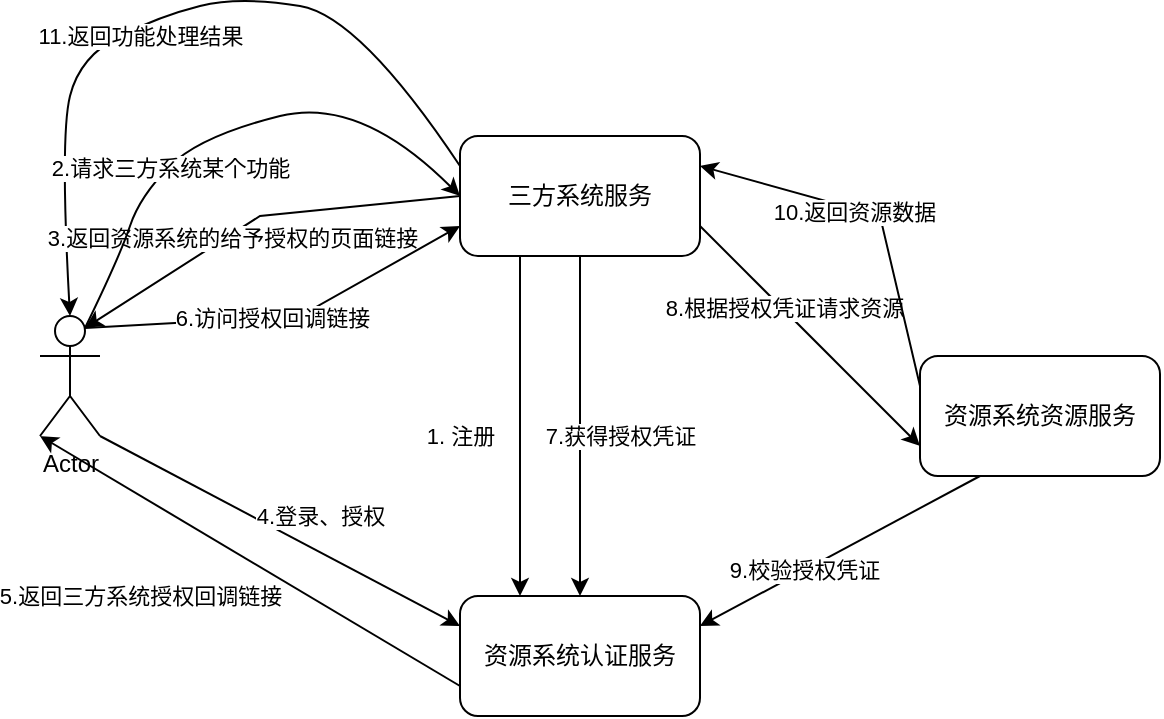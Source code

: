 <mxfile version="20.7.4" type="device"><diagram id="E9qPhy_ttgN2xW3gM7pb" name="第 1 页"><mxGraphModel dx="954" dy="598" grid="1" gridSize="10" guides="1" tooltips="1" connect="1" arrows="1" fold="1" page="1" pageScale="1" pageWidth="827" pageHeight="1169" math="0" shadow="0"><root><mxCell id="0"/><mxCell id="1" parent="0"/><mxCell id="a45YaYyAEXMkSWMGwijD-1" value="Actor" style="shape=umlActor;verticalLabelPosition=bottom;verticalAlign=top;html=1;outlineConnect=0;" vertex="1" parent="1"><mxGeometry x="160" y="320" width="30" height="60" as="geometry"/></mxCell><mxCell id="a45YaYyAEXMkSWMGwijD-18" style="edgeStyle=orthogonalEdgeStyle;rounded=0;orthogonalLoop=1;jettySize=auto;html=1;" edge="1" parent="1" source="a45YaYyAEXMkSWMGwijD-2" target="a45YaYyAEXMkSWMGwijD-3"><mxGeometry relative="1" as="geometry"/></mxCell><mxCell id="a45YaYyAEXMkSWMGwijD-19" value="7.获得授权凭证" style="edgeLabel;html=1;align=center;verticalAlign=middle;resizable=0;points=[];" vertex="1" connectable="0" parent="a45YaYyAEXMkSWMGwijD-18"><mxGeometry x="0.247" y="2" relative="1" as="geometry"><mxPoint x="18" y="-16" as="offset"/></mxGeometry></mxCell><mxCell id="a45YaYyAEXMkSWMGwijD-2" value="三方系统服务" style="rounded=1;whiteSpace=wrap;html=1;" vertex="1" parent="1"><mxGeometry x="370" y="230" width="120" height="60" as="geometry"/></mxCell><mxCell id="a45YaYyAEXMkSWMGwijD-3" value="资源系统认证服务" style="rounded=1;whiteSpace=wrap;html=1;" vertex="1" parent="1"><mxGeometry x="370" y="460" width="120" height="60" as="geometry"/></mxCell><mxCell id="a45YaYyAEXMkSWMGwijD-4" value="资源系统资源服务" style="rounded=1;whiteSpace=wrap;html=1;" vertex="1" parent="1"><mxGeometry x="600" y="340" width="120" height="60" as="geometry"/></mxCell><mxCell id="a45YaYyAEXMkSWMGwijD-5" value="" style="curved=1;endArrow=none;html=1;rounded=0;entryX=0;entryY=0.25;entryDx=0;entryDy=0;exitX=0.5;exitY=0;exitDx=0;exitDy=0;exitPerimeter=0;endFill=0;startArrow=classic;startFill=1;" edge="1" parent="1" source="a45YaYyAEXMkSWMGwijD-1" target="a45YaYyAEXMkSWMGwijD-2"><mxGeometry width="50" height="50" relative="1" as="geometry"><mxPoint x="230" y="240" as="sourcePoint"/><mxPoint x="280" y="190" as="targetPoint"/><Array as="points"><mxPoint x="170" y="230"/><mxPoint x="180" y="190"/><mxPoint x="220" y="170"/><mxPoint x="260" y="160"/><mxPoint x="320" y="170"/></Array></mxGeometry></mxCell><mxCell id="a45YaYyAEXMkSWMGwijD-28" value="11.返回功能处理结果" style="edgeLabel;html=1;align=center;verticalAlign=middle;resizable=0;points=[];" vertex="1" connectable="0" parent="a45YaYyAEXMkSWMGwijD-5"><mxGeometry x="0.019" y="-2" relative="1" as="geometry"><mxPoint x="-22" y="11" as="offset"/></mxGeometry></mxCell><mxCell id="a45YaYyAEXMkSWMGwijD-6" value="" style="endArrow=classic;html=1;rounded=0;exitX=0.25;exitY=1;exitDx=0;exitDy=0;entryX=0.25;entryY=0;entryDx=0;entryDy=0;" edge="1" parent="1" source="a45YaYyAEXMkSWMGwijD-2" target="a45YaYyAEXMkSWMGwijD-3"><mxGeometry width="50" height="50" relative="1" as="geometry"><mxPoint x="310" y="400" as="sourcePoint"/><mxPoint x="360" y="350" as="targetPoint"/></mxGeometry></mxCell><mxCell id="a45YaYyAEXMkSWMGwijD-7" value="1. 注册" style="edgeLabel;html=1;align=center;verticalAlign=middle;resizable=0;points=[];" vertex="1" connectable="0" parent="a45YaYyAEXMkSWMGwijD-6"><mxGeometry x="0.224" y="-2" relative="1" as="geometry"><mxPoint x="-28" y="-14" as="offset"/></mxGeometry></mxCell><mxCell id="a45YaYyAEXMkSWMGwijD-8" value="" style="endArrow=classic;html=1;rounded=0;exitX=0;exitY=0.5;exitDx=0;exitDy=0;entryX=0.75;entryY=0.1;entryDx=0;entryDy=0;entryPerimeter=0;" edge="1" parent="1" source="a45YaYyAEXMkSWMGwijD-2" target="a45YaYyAEXMkSWMGwijD-1"><mxGeometry width="50" height="50" relative="1" as="geometry"><mxPoint x="240" y="270" as="sourcePoint"/><mxPoint x="290" y="220" as="targetPoint"/><Array as="points"><mxPoint x="270" y="270"/></Array></mxGeometry></mxCell><mxCell id="a45YaYyAEXMkSWMGwijD-9" value="3.返回资源系统的给予授权的页面链接" style="edgeLabel;html=1;align=center;verticalAlign=middle;resizable=0;points=[];" vertex="1" connectable="0" parent="a45YaYyAEXMkSWMGwijD-8"><mxGeometry x="0.155" y="1" relative="1" as="geometry"><mxPoint as="offset"/></mxGeometry></mxCell><mxCell id="a45YaYyAEXMkSWMGwijD-10" value="" style="curved=1;endArrow=classic;html=1;rounded=0;exitX=0.75;exitY=0.1;exitDx=0;exitDy=0;exitPerimeter=0;entryX=0;entryY=0.5;entryDx=0;entryDy=0;" edge="1" parent="1" source="a45YaYyAEXMkSWMGwijD-1" target="a45YaYyAEXMkSWMGwijD-2"><mxGeometry width="50" height="50" relative="1" as="geometry"><mxPoint x="40" y="320" as="sourcePoint"/><mxPoint x="90" y="270" as="targetPoint"/><Array as="points"><mxPoint x="200" y="290"/><mxPoint x="210" y="260"/><mxPoint x="240" y="230"/><mxPoint x="320" y="210"/></Array></mxGeometry></mxCell><mxCell id="a45YaYyAEXMkSWMGwijD-11" value="2.请求三方系统某个功能" style="edgeLabel;html=1;align=center;verticalAlign=middle;resizable=0;points=[];" vertex="1" connectable="0" parent="a45YaYyAEXMkSWMGwijD-10"><mxGeometry x="-0.312" relative="1" as="geometry"><mxPoint as="offset"/></mxGeometry></mxCell><mxCell id="a45YaYyAEXMkSWMGwijD-12" value="" style="endArrow=classic;html=1;rounded=0;exitX=1;exitY=1;exitDx=0;exitDy=0;exitPerimeter=0;entryX=0;entryY=0.25;entryDx=0;entryDy=0;" edge="1" parent="1" source="a45YaYyAEXMkSWMGwijD-1" target="a45YaYyAEXMkSWMGwijD-3"><mxGeometry width="50" height="50" relative="1" as="geometry"><mxPoint x="210" y="520" as="sourcePoint"/><mxPoint x="260" y="470" as="targetPoint"/></mxGeometry></mxCell><mxCell id="a45YaYyAEXMkSWMGwijD-13" value="4.登录、授权" style="edgeLabel;html=1;align=center;verticalAlign=middle;resizable=0;points=[];" vertex="1" connectable="0" parent="a45YaYyAEXMkSWMGwijD-12"><mxGeometry x="0.125" y="-1" relative="1" as="geometry"><mxPoint x="9" y="-15" as="offset"/></mxGeometry></mxCell><mxCell id="a45YaYyAEXMkSWMGwijD-14" value="" style="endArrow=classic;html=1;rounded=0;exitX=0;exitY=0.75;exitDx=0;exitDy=0;entryX=0;entryY=1;entryDx=0;entryDy=0;entryPerimeter=0;" edge="1" parent="1" source="a45YaYyAEXMkSWMGwijD-3" target="a45YaYyAEXMkSWMGwijD-1"><mxGeometry width="50" height="50" relative="1" as="geometry"><mxPoint x="130" y="580" as="sourcePoint"/><mxPoint x="180" y="530" as="targetPoint"/></mxGeometry></mxCell><mxCell id="a45YaYyAEXMkSWMGwijD-15" value="5.返回三方系统授权回调链接" style="edgeLabel;html=1;align=center;verticalAlign=middle;resizable=0;points=[];" vertex="1" connectable="0" parent="a45YaYyAEXMkSWMGwijD-14"><mxGeometry x="0.173" y="2" relative="1" as="geometry"><mxPoint x="-36" y="26" as="offset"/></mxGeometry></mxCell><mxCell id="a45YaYyAEXMkSWMGwijD-16" value="" style="endArrow=classic;html=1;rounded=0;entryX=0;entryY=0.75;entryDx=0;entryDy=0;exitX=0.75;exitY=0.1;exitDx=0;exitDy=0;exitPerimeter=0;" edge="1" parent="1" source="a45YaYyAEXMkSWMGwijD-1" target="a45YaYyAEXMkSWMGwijD-2"><mxGeometry width="50" height="50" relative="1" as="geometry"><mxPoint x="80" y="390" as="sourcePoint"/><mxPoint x="130" y="340" as="targetPoint"/><Array as="points"><mxPoint x="290" y="320"/></Array></mxGeometry></mxCell><mxCell id="a45YaYyAEXMkSWMGwijD-17" value="6.访问授权回调链接" style="edgeLabel;html=1;align=center;verticalAlign=middle;resizable=0;points=[];" vertex="1" connectable="0" parent="a45YaYyAEXMkSWMGwijD-16"><mxGeometry x="-0.061" relative="1" as="geometry"><mxPoint as="offset"/></mxGeometry></mxCell><mxCell id="a45YaYyAEXMkSWMGwijD-22" value="" style="endArrow=classic;html=1;rounded=0;exitX=1;exitY=0.75;exitDx=0;exitDy=0;entryX=0;entryY=0.75;entryDx=0;entryDy=0;" edge="1" parent="1" source="a45YaYyAEXMkSWMGwijD-2" target="a45YaYyAEXMkSWMGwijD-4"><mxGeometry width="50" height="50" relative="1" as="geometry"><mxPoint x="530" y="350" as="sourcePoint"/><mxPoint x="580" y="300" as="targetPoint"/></mxGeometry></mxCell><mxCell id="a45YaYyAEXMkSWMGwijD-23" value="8.根据授权凭证请求资源" style="edgeLabel;html=1;align=center;verticalAlign=middle;resizable=0;points=[];" vertex="1" connectable="0" parent="a45YaYyAEXMkSWMGwijD-22"><mxGeometry x="-0.255" y="1" relative="1" as="geometry"><mxPoint as="offset"/></mxGeometry></mxCell><mxCell id="a45YaYyAEXMkSWMGwijD-24" value="" style="endArrow=classic;html=1;rounded=0;exitX=0.25;exitY=1;exitDx=0;exitDy=0;entryX=1;entryY=0.25;entryDx=0;entryDy=0;" edge="1" parent="1" source="a45YaYyAEXMkSWMGwijD-4" target="a45YaYyAEXMkSWMGwijD-3"><mxGeometry width="50" height="50" relative="1" as="geometry"><mxPoint x="650" y="530" as="sourcePoint"/><mxPoint x="700" y="480" as="targetPoint"/></mxGeometry></mxCell><mxCell id="a45YaYyAEXMkSWMGwijD-25" value="9.校验授权凭证" style="edgeLabel;html=1;align=center;verticalAlign=middle;resizable=0;points=[];" vertex="1" connectable="0" parent="a45YaYyAEXMkSWMGwijD-24"><mxGeometry x="0.267" y="-1" relative="1" as="geometry"><mxPoint x="1" as="offset"/></mxGeometry></mxCell><mxCell id="a45YaYyAEXMkSWMGwijD-26" value="" style="endArrow=classic;html=1;rounded=0;exitX=0;exitY=0.25;exitDx=0;exitDy=0;entryX=1;entryY=0.25;entryDx=0;entryDy=0;" edge="1" parent="1" source="a45YaYyAEXMkSWMGwijD-4" target="a45YaYyAEXMkSWMGwijD-2"><mxGeometry width="50" height="50" relative="1" as="geometry"><mxPoint x="540" y="230" as="sourcePoint"/><mxPoint x="590" y="180" as="targetPoint"/><Array as="points"><mxPoint x="580" y="270"/></Array></mxGeometry></mxCell><mxCell id="a45YaYyAEXMkSWMGwijD-27" value="10.返回资源数据" style="edgeLabel;html=1;align=center;verticalAlign=middle;resizable=0;points=[];" vertex="1" connectable="0" parent="a45YaYyAEXMkSWMGwijD-26"><mxGeometry x="0.114" y="1" relative="1" as="geometry"><mxPoint as="offset"/></mxGeometry></mxCell></root></mxGraphModel></diagram></mxfile>